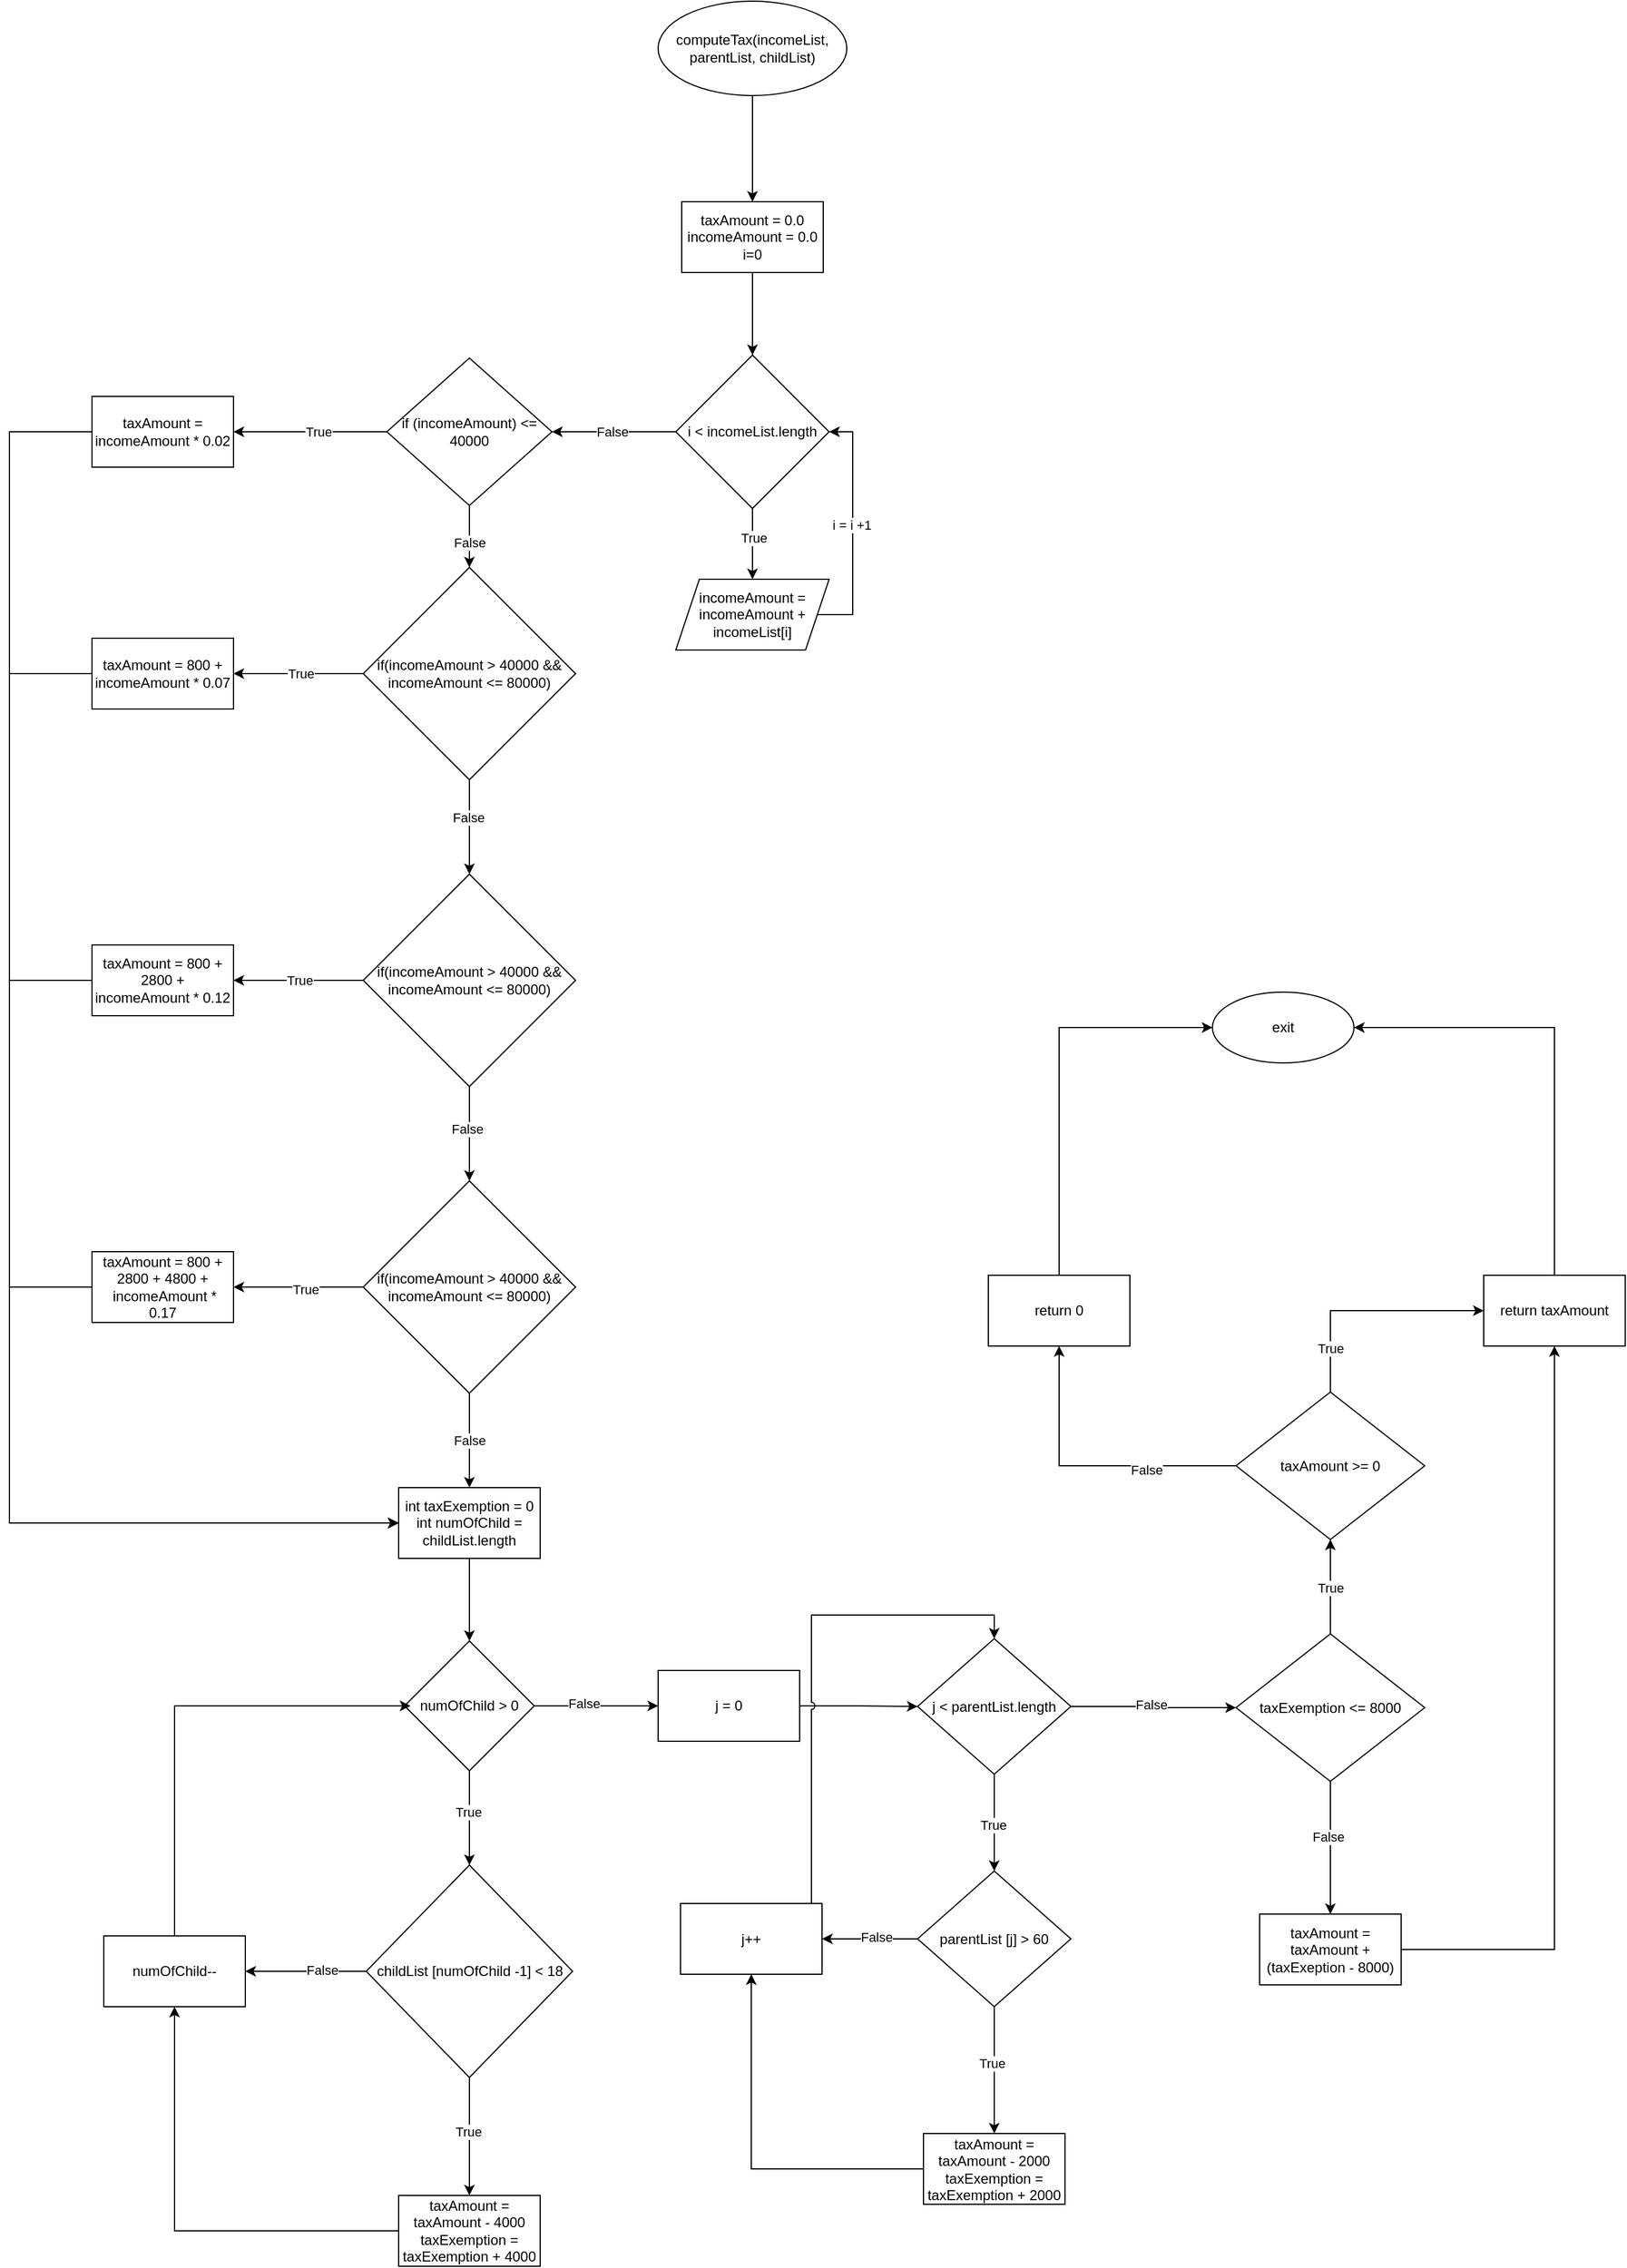 <mxfile version="15.4.3" type="github">
  <diagram id="8rXd7ZJD6_ufsGLInEJ6" name="Page-1">
    <mxGraphModel dx="706" dy="819" grid="1" gridSize="10" guides="1" tooltips="1" connect="1" arrows="1" fold="1" page="1" pageScale="1" pageWidth="827" pageHeight="1169" math="0" shadow="0">
      <root>
        <mxCell id="0" />
        <mxCell id="1" parent="0" />
        <mxCell id="eLDzcsy6LV6fI5223EEZ-4" value="" style="edgeStyle=orthogonalEdgeStyle;rounded=0;orthogonalLoop=1;jettySize=auto;html=1;" parent="1" source="eLDzcsy6LV6fI5223EEZ-1" target="eLDzcsy6LV6fI5223EEZ-3" edge="1">
          <mxGeometry relative="1" as="geometry" />
        </mxCell>
        <mxCell id="eLDzcsy6LV6fI5223EEZ-1" value="computeTax(incomeList, parentList, childList)" style="ellipse;whiteSpace=wrap;html=1;" parent="1" vertex="1">
          <mxGeometry x="600" y="40" width="160" height="80" as="geometry" />
        </mxCell>
        <mxCell id="eLDzcsy6LV6fI5223EEZ-8" value="" style="edgeStyle=orthogonalEdgeStyle;rounded=0;orthogonalLoop=1;jettySize=auto;html=1;" parent="1" source="eLDzcsy6LV6fI5223EEZ-3" target="eLDzcsy6LV6fI5223EEZ-7" edge="1">
          <mxGeometry relative="1" as="geometry" />
        </mxCell>
        <mxCell id="eLDzcsy6LV6fI5223EEZ-3" value="taxAmount = 0.0&lt;br&gt;incomeAmount = 0.0&lt;br&gt;i=0" style="whiteSpace=wrap;html=1;" parent="1" vertex="1">
          <mxGeometry x="620" y="210" width="120" height="60" as="geometry" />
        </mxCell>
        <mxCell id="eLDzcsy6LV6fI5223EEZ-9" style="edgeStyle=orthogonalEdgeStyle;rounded=0;orthogonalLoop=1;jettySize=auto;html=1;exitX=0.5;exitY=1;exitDx=0;exitDy=0;" parent="1" source="eLDzcsy6LV6fI5223EEZ-7" target="eLDzcsy6LV6fI5223EEZ-10" edge="1">
          <mxGeometry relative="1" as="geometry">
            <mxPoint x="680" y="520" as="targetPoint" />
          </mxGeometry>
        </mxCell>
        <mxCell id="eLDzcsy6LV6fI5223EEZ-12" value="True" style="edgeLabel;html=1;align=center;verticalAlign=middle;resizable=0;points=[];" parent="eLDzcsy6LV6fI5223EEZ-9" vertex="1" connectable="0">
          <mxGeometry x="-0.167" y="1" relative="1" as="geometry">
            <mxPoint as="offset" />
          </mxGeometry>
        </mxCell>
        <mxCell id="eLDzcsy6LV6fI5223EEZ-17" value="" style="edgeStyle=orthogonalEdgeStyle;rounded=0;orthogonalLoop=1;jettySize=auto;html=1;" parent="1" source="eLDzcsy6LV6fI5223EEZ-7" target="eLDzcsy6LV6fI5223EEZ-16" edge="1">
          <mxGeometry relative="1" as="geometry" />
        </mxCell>
        <mxCell id="eLDzcsy6LV6fI5223EEZ-18" value="False" style="edgeLabel;html=1;align=center;verticalAlign=middle;resizable=0;points=[];" parent="eLDzcsy6LV6fI5223EEZ-17" vertex="1" connectable="0">
          <mxGeometry x="0.029" relative="1" as="geometry">
            <mxPoint as="offset" />
          </mxGeometry>
        </mxCell>
        <mxCell id="eLDzcsy6LV6fI5223EEZ-7" value="i &amp;lt; incomeList.length" style="rhombus;whiteSpace=wrap;html=1;" parent="1" vertex="1">
          <mxGeometry x="615" y="340" width="130" height="130" as="geometry" />
        </mxCell>
        <mxCell id="eLDzcsy6LV6fI5223EEZ-11" style="edgeStyle=orthogonalEdgeStyle;rounded=0;orthogonalLoop=1;jettySize=auto;html=1;exitX=1;exitY=0.5;exitDx=0;exitDy=0;entryX=1;entryY=0.5;entryDx=0;entryDy=0;" parent="1" source="eLDzcsy6LV6fI5223EEZ-10" target="eLDzcsy6LV6fI5223EEZ-7" edge="1">
          <mxGeometry relative="1" as="geometry">
            <Array as="points">
              <mxPoint x="765" y="560" />
              <mxPoint x="765" y="405" />
            </Array>
          </mxGeometry>
        </mxCell>
        <mxCell id="eLDzcsy6LV6fI5223EEZ-13" value="i = i +1" style="edgeLabel;html=1;align=center;verticalAlign=middle;resizable=0;points=[];" parent="eLDzcsy6LV6fI5223EEZ-11" vertex="1" connectable="0">
          <mxGeometry x="0.034" y="1" relative="1" as="geometry">
            <mxPoint as="offset" />
          </mxGeometry>
        </mxCell>
        <mxCell id="eLDzcsy6LV6fI5223EEZ-10" value="incomeAmount = incomeAmount + incomeList[i]" style="shape=parallelogram;perimeter=parallelogramPerimeter;whiteSpace=wrap;html=1;fixedSize=1;" parent="1" vertex="1">
          <mxGeometry x="615" y="530" width="130" height="60" as="geometry" />
        </mxCell>
        <mxCell id="eLDzcsy6LV6fI5223EEZ-21" value="" style="edgeStyle=orthogonalEdgeStyle;rounded=0;orthogonalLoop=1;jettySize=auto;html=1;" parent="1" source="eLDzcsy6LV6fI5223EEZ-16" target="eLDzcsy6LV6fI5223EEZ-20" edge="1">
          <mxGeometry relative="1" as="geometry" />
        </mxCell>
        <mxCell id="eLDzcsy6LV6fI5223EEZ-22" value="True" style="edgeLabel;html=1;align=center;verticalAlign=middle;resizable=0;points=[];" parent="eLDzcsy6LV6fI5223EEZ-21" vertex="1" connectable="0">
          <mxGeometry x="-0.111" relative="1" as="geometry">
            <mxPoint as="offset" />
          </mxGeometry>
        </mxCell>
        <mxCell id="eLDzcsy6LV6fI5223EEZ-28" style="edgeStyle=orthogonalEdgeStyle;rounded=0;orthogonalLoop=1;jettySize=auto;html=1;entryX=0.5;entryY=0;entryDx=0;entryDy=0;" parent="1" source="eLDzcsy6LV6fI5223EEZ-16" target="eLDzcsy6LV6fI5223EEZ-26" edge="1">
          <mxGeometry relative="1" as="geometry" />
        </mxCell>
        <mxCell id="eLDzcsy6LV6fI5223EEZ-29" value="False" style="edgeLabel;html=1;align=center;verticalAlign=middle;resizable=0;points=[];" parent="eLDzcsy6LV6fI5223EEZ-28" vertex="1" connectable="0">
          <mxGeometry x="0.2" relative="1" as="geometry">
            <mxPoint as="offset" />
          </mxGeometry>
        </mxCell>
        <mxCell id="eLDzcsy6LV6fI5223EEZ-16" value="if (incomeAmount) &amp;lt;= 40000" style="rhombus;whiteSpace=wrap;html=1;" parent="1" vertex="1">
          <mxGeometry x="370" y="342.5" width="140" height="125" as="geometry" />
        </mxCell>
        <mxCell id="eLDzcsy6LV6fI5223EEZ-20" value="taxAmount = incomeAmount * 0.02" style="whiteSpace=wrap;html=1;" parent="1" vertex="1">
          <mxGeometry x="120" y="375" width="120" height="60" as="geometry" />
        </mxCell>
        <mxCell id="eLDzcsy6LV6fI5223EEZ-34" value="" style="edgeStyle=orthogonalEdgeStyle;rounded=0;orthogonalLoop=1;jettySize=auto;html=1;" parent="1" source="eLDzcsy6LV6fI5223EEZ-26" target="eLDzcsy6LV6fI5223EEZ-33" edge="1">
          <mxGeometry relative="1" as="geometry" />
        </mxCell>
        <mxCell id="eLDzcsy6LV6fI5223EEZ-37" value="False" style="edgeLabel;html=1;align=center;verticalAlign=middle;resizable=0;points=[];" parent="eLDzcsy6LV6fI5223EEZ-34" vertex="1" connectable="0">
          <mxGeometry x="-0.2" y="-1" relative="1" as="geometry">
            <mxPoint as="offset" />
          </mxGeometry>
        </mxCell>
        <mxCell id="eLDzcsy6LV6fI5223EEZ-40" value="" style="edgeStyle=orthogonalEdgeStyle;rounded=0;orthogonalLoop=1;jettySize=auto;html=1;" parent="1" source="eLDzcsy6LV6fI5223EEZ-26" target="eLDzcsy6LV6fI5223EEZ-39" edge="1">
          <mxGeometry relative="1" as="geometry" />
        </mxCell>
        <mxCell id="K2frcegeoW0lDcCDsj6_-1" value="True" style="edgeLabel;html=1;align=center;verticalAlign=middle;resizable=0;points=[];" vertex="1" connectable="0" parent="eLDzcsy6LV6fI5223EEZ-40">
          <mxGeometry x="-0.036" relative="1" as="geometry">
            <mxPoint as="offset" />
          </mxGeometry>
        </mxCell>
        <mxCell id="eLDzcsy6LV6fI5223EEZ-26" value="if(incomeAmount &amp;gt; 40000 &amp;amp;&amp;amp; incomeAmount &amp;lt;= 80000)" style="rhombus;whiteSpace=wrap;html=1;" parent="1" vertex="1">
          <mxGeometry x="350" y="520" width="180" height="180" as="geometry" />
        </mxCell>
        <mxCell id="eLDzcsy6LV6fI5223EEZ-36" value="" style="edgeStyle=orthogonalEdgeStyle;rounded=0;orthogonalLoop=1;jettySize=auto;html=1;" parent="1" source="eLDzcsy6LV6fI5223EEZ-33" target="eLDzcsy6LV6fI5223EEZ-35" edge="1">
          <mxGeometry relative="1" as="geometry" />
        </mxCell>
        <mxCell id="eLDzcsy6LV6fI5223EEZ-38" value="False" style="edgeLabel;html=1;align=center;verticalAlign=middle;resizable=0;points=[];" parent="eLDzcsy6LV6fI5223EEZ-36" vertex="1" connectable="0">
          <mxGeometry x="-0.1" y="-2" relative="1" as="geometry">
            <mxPoint as="offset" />
          </mxGeometry>
        </mxCell>
        <mxCell id="eLDzcsy6LV6fI5223EEZ-42" value="" style="edgeStyle=orthogonalEdgeStyle;rounded=0;orthogonalLoop=1;jettySize=auto;html=1;" parent="1" source="eLDzcsy6LV6fI5223EEZ-33" target="eLDzcsy6LV6fI5223EEZ-41" edge="1">
          <mxGeometry relative="1" as="geometry" />
        </mxCell>
        <mxCell id="K2frcegeoW0lDcCDsj6_-2" value="True" style="edgeLabel;html=1;align=center;verticalAlign=middle;resizable=0;points=[];" vertex="1" connectable="0" parent="eLDzcsy6LV6fI5223EEZ-42">
          <mxGeometry x="-0.018" relative="1" as="geometry">
            <mxPoint as="offset" />
          </mxGeometry>
        </mxCell>
        <mxCell id="eLDzcsy6LV6fI5223EEZ-33" value="if(incomeAmount &amp;gt; 40000 &amp;amp;&amp;amp; incomeAmount &amp;lt;= 80000)" style="rhombus;whiteSpace=wrap;html=1;" parent="1" vertex="1">
          <mxGeometry x="350" y="780" width="180" height="180" as="geometry" />
        </mxCell>
        <mxCell id="eLDzcsy6LV6fI5223EEZ-44" value="" style="edgeStyle=orthogonalEdgeStyle;rounded=0;orthogonalLoop=1;jettySize=auto;html=1;" parent="1" source="eLDzcsy6LV6fI5223EEZ-35" target="eLDzcsy6LV6fI5223EEZ-43" edge="1">
          <mxGeometry relative="1" as="geometry" />
        </mxCell>
        <mxCell id="K2frcegeoW0lDcCDsj6_-3" value="True" style="edgeLabel;html=1;align=center;verticalAlign=middle;resizable=0;points=[];" vertex="1" connectable="0" parent="eLDzcsy6LV6fI5223EEZ-44">
          <mxGeometry x="-0.109" y="2" relative="1" as="geometry">
            <mxPoint as="offset" />
          </mxGeometry>
        </mxCell>
        <mxCell id="eLDzcsy6LV6fI5223EEZ-51" value="False" style="edgeStyle=orthogonalEdgeStyle;rounded=0;orthogonalLoop=1;jettySize=auto;html=1;entryX=0.5;entryY=0;entryDx=0;entryDy=0;" parent="1" source="eLDzcsy6LV6fI5223EEZ-35" target="eLDzcsy6LV6fI5223EEZ-46" edge="1">
          <mxGeometry relative="1" as="geometry" />
        </mxCell>
        <mxCell id="eLDzcsy6LV6fI5223EEZ-35" value="if(incomeAmount &amp;gt; 40000 &amp;amp;&amp;amp; incomeAmount &amp;lt;= 80000)" style="rhombus;whiteSpace=wrap;html=1;" parent="1" vertex="1">
          <mxGeometry x="350" y="1040" width="180" height="180" as="geometry" />
        </mxCell>
        <mxCell id="eLDzcsy6LV6fI5223EEZ-47" value="" style="edgeStyle=orthogonalEdgeStyle;rounded=0;orthogonalLoop=1;jettySize=auto;html=1;exitX=0;exitY=0.5;exitDx=0;exitDy=0;" parent="1" source="eLDzcsy6LV6fI5223EEZ-20" target="eLDzcsy6LV6fI5223EEZ-46" edge="1">
          <mxGeometry relative="1" as="geometry">
            <Array as="points">
              <mxPoint x="50" y="405" />
              <mxPoint x="50" y="1330" />
            </Array>
          </mxGeometry>
        </mxCell>
        <mxCell id="eLDzcsy6LV6fI5223EEZ-48" style="edgeStyle=orthogonalEdgeStyle;rounded=0;orthogonalLoop=1;jettySize=auto;html=1;entryX=0;entryY=0.5;entryDx=0;entryDy=0;" parent="1" source="eLDzcsy6LV6fI5223EEZ-39" target="eLDzcsy6LV6fI5223EEZ-46" edge="1">
          <mxGeometry relative="1" as="geometry">
            <mxPoint x="50" y="610" as="targetPoint" />
            <Array as="points">
              <mxPoint x="50" y="610" />
              <mxPoint x="50" y="1330" />
            </Array>
          </mxGeometry>
        </mxCell>
        <mxCell id="eLDzcsy6LV6fI5223EEZ-39" value="taxAmount = 800 + incomeAmount * 0.07" style="whiteSpace=wrap;html=1;" parent="1" vertex="1">
          <mxGeometry x="120" y="580" width="120" height="60" as="geometry" />
        </mxCell>
        <mxCell id="eLDzcsy6LV6fI5223EEZ-49" style="edgeStyle=orthogonalEdgeStyle;rounded=0;orthogonalLoop=1;jettySize=auto;html=1;entryX=0;entryY=0.5;entryDx=0;entryDy=0;" parent="1" source="eLDzcsy6LV6fI5223EEZ-41" target="eLDzcsy6LV6fI5223EEZ-46" edge="1">
          <mxGeometry relative="1" as="geometry">
            <mxPoint x="50" y="870" as="targetPoint" />
            <Array as="points">
              <mxPoint x="50" y="870" />
              <mxPoint x="50" y="1330" />
            </Array>
          </mxGeometry>
        </mxCell>
        <mxCell id="eLDzcsy6LV6fI5223EEZ-41" value="&lt;span&gt;taxAmount = 800 + 2800 + incomeAmount * 0.12&lt;/span&gt;" style="whiteSpace=wrap;html=1;" parent="1" vertex="1">
          <mxGeometry x="120" y="840" width="120" height="60" as="geometry" />
        </mxCell>
        <mxCell id="eLDzcsy6LV6fI5223EEZ-50" style="edgeStyle=orthogonalEdgeStyle;rounded=0;orthogonalLoop=1;jettySize=auto;html=1;entryX=0;entryY=0.5;entryDx=0;entryDy=0;" parent="1" source="eLDzcsy6LV6fI5223EEZ-43" target="eLDzcsy6LV6fI5223EEZ-46" edge="1">
          <mxGeometry relative="1" as="geometry">
            <Array as="points">
              <mxPoint x="50" y="1130" />
              <mxPoint x="50" y="1330" />
            </Array>
          </mxGeometry>
        </mxCell>
        <mxCell id="eLDzcsy6LV6fI5223EEZ-43" value="&lt;span&gt;taxAmount = 800 + 2800 + 4800 + &amp;nbsp;incomeAmount * 0.17&lt;/span&gt;" style="whiteSpace=wrap;html=1;" parent="1" vertex="1">
          <mxGeometry x="120" y="1100" width="120" height="60" as="geometry" />
        </mxCell>
        <mxCell id="eLDzcsy6LV6fI5223EEZ-53" value="" style="edgeStyle=orthogonalEdgeStyle;rounded=0;orthogonalLoop=1;jettySize=auto;html=1;" parent="1" source="eLDzcsy6LV6fI5223EEZ-46" target="eLDzcsy6LV6fI5223EEZ-52" edge="1">
          <mxGeometry relative="1" as="geometry" />
        </mxCell>
        <mxCell id="eLDzcsy6LV6fI5223EEZ-46" value="int taxExemption = 0&lt;br&gt;int numOfChild = childList.length" style="whiteSpace=wrap;html=1;" parent="1" vertex="1">
          <mxGeometry x="380" y="1300" width="120" height="60" as="geometry" />
        </mxCell>
        <mxCell id="eLDzcsy6LV6fI5223EEZ-55" value="" style="edgeStyle=orthogonalEdgeStyle;rounded=0;orthogonalLoop=1;jettySize=auto;html=1;" parent="1" source="eLDzcsy6LV6fI5223EEZ-52" target="eLDzcsy6LV6fI5223EEZ-54" edge="1">
          <mxGeometry relative="1" as="geometry" />
        </mxCell>
        <mxCell id="eLDzcsy6LV6fI5223EEZ-65" value="True" style="edgeLabel;html=1;align=center;verticalAlign=middle;resizable=0;points=[];" parent="eLDzcsy6LV6fI5223EEZ-55" vertex="1" connectable="0">
          <mxGeometry x="-0.125" y="-1" relative="1" as="geometry">
            <mxPoint as="offset" />
          </mxGeometry>
        </mxCell>
        <mxCell id="eLDzcsy6LV6fI5223EEZ-69" value="" style="edgeStyle=orthogonalEdgeStyle;rounded=0;orthogonalLoop=1;jettySize=auto;html=1;" parent="1" source="eLDzcsy6LV6fI5223EEZ-52" target="eLDzcsy6LV6fI5223EEZ-68" edge="1">
          <mxGeometry relative="1" as="geometry" />
        </mxCell>
        <mxCell id="K2frcegeoW0lDcCDsj6_-4" value="False" style="edgeLabel;html=1;align=center;verticalAlign=middle;resizable=0;points=[];" vertex="1" connectable="0" parent="eLDzcsy6LV6fI5223EEZ-69">
          <mxGeometry x="-0.2" y="2" relative="1" as="geometry">
            <mxPoint as="offset" />
          </mxGeometry>
        </mxCell>
        <mxCell id="eLDzcsy6LV6fI5223EEZ-52" value="numOfChild &amp;gt; 0" style="rhombus;whiteSpace=wrap;html=1;" parent="1" vertex="1">
          <mxGeometry x="385" y="1430" width="110" height="110" as="geometry" />
        </mxCell>
        <mxCell id="eLDzcsy6LV6fI5223EEZ-57" value="" style="edgeStyle=orthogonalEdgeStyle;rounded=0;orthogonalLoop=1;jettySize=auto;html=1;" parent="1" source="eLDzcsy6LV6fI5223EEZ-54" target="eLDzcsy6LV6fI5223EEZ-56" edge="1">
          <mxGeometry relative="1" as="geometry" />
        </mxCell>
        <mxCell id="eLDzcsy6LV6fI5223EEZ-64" value="True" style="edgeLabel;html=1;align=center;verticalAlign=middle;resizable=0;points=[];" parent="eLDzcsy6LV6fI5223EEZ-57" vertex="1" connectable="0">
          <mxGeometry x="-0.08" y="-1" relative="1" as="geometry">
            <mxPoint as="offset" />
          </mxGeometry>
        </mxCell>
        <mxCell id="eLDzcsy6LV6fI5223EEZ-62" style="edgeStyle=orthogonalEdgeStyle;rounded=0;orthogonalLoop=1;jettySize=auto;html=1;" parent="1" source="eLDzcsy6LV6fI5223EEZ-54" target="eLDzcsy6LV6fI5223EEZ-59" edge="1">
          <mxGeometry relative="1" as="geometry" />
        </mxCell>
        <mxCell id="eLDzcsy6LV6fI5223EEZ-63" value="False" style="edgeLabel;html=1;align=center;verticalAlign=middle;resizable=0;points=[];" parent="eLDzcsy6LV6fI5223EEZ-62" vertex="1" connectable="0">
          <mxGeometry x="-0.241" y="-1" relative="1" as="geometry">
            <mxPoint x="1" as="offset" />
          </mxGeometry>
        </mxCell>
        <mxCell id="eLDzcsy6LV6fI5223EEZ-54" value="childList [numOfChild -1] &amp;lt; 18" style="rhombus;whiteSpace=wrap;html=1;" parent="1" vertex="1">
          <mxGeometry x="352.5" y="1620" width="175" height="180" as="geometry" />
        </mxCell>
        <mxCell id="eLDzcsy6LV6fI5223EEZ-60" value="" style="edgeStyle=orthogonalEdgeStyle;rounded=0;orthogonalLoop=1;jettySize=auto;html=1;" parent="1" source="eLDzcsy6LV6fI5223EEZ-56" target="eLDzcsy6LV6fI5223EEZ-59" edge="1">
          <mxGeometry relative="1" as="geometry" />
        </mxCell>
        <mxCell id="eLDzcsy6LV6fI5223EEZ-56" value="taxAmount = taxAmount - 4000&lt;br&gt;taxExemption = taxExemption + 4000" style="whiteSpace=wrap;html=1;" parent="1" vertex="1">
          <mxGeometry x="380" y="1900" width="120" height="60" as="geometry" />
        </mxCell>
        <mxCell id="eLDzcsy6LV6fI5223EEZ-61" style="edgeStyle=orthogonalEdgeStyle;rounded=0;orthogonalLoop=1;jettySize=auto;html=1;" parent="1" source="eLDzcsy6LV6fI5223EEZ-59" edge="1">
          <mxGeometry relative="1" as="geometry">
            <mxPoint x="390" y="1485" as="targetPoint" />
            <Array as="points">
              <mxPoint x="190" y="1485" />
            </Array>
          </mxGeometry>
        </mxCell>
        <mxCell id="eLDzcsy6LV6fI5223EEZ-59" value="numOfChild--" style="whiteSpace=wrap;html=1;" parent="1" vertex="1">
          <mxGeometry x="130" y="1680" width="120" height="60" as="geometry" />
        </mxCell>
        <mxCell id="eLDzcsy6LV6fI5223EEZ-71" value="" style="edgeStyle=orthogonalEdgeStyle;rounded=0;orthogonalLoop=1;jettySize=auto;html=1;" parent="1" source="eLDzcsy6LV6fI5223EEZ-68" target="eLDzcsy6LV6fI5223EEZ-70" edge="1">
          <mxGeometry relative="1" as="geometry" />
        </mxCell>
        <mxCell id="eLDzcsy6LV6fI5223EEZ-68" value="j = 0" style="whiteSpace=wrap;html=1;" parent="1" vertex="1">
          <mxGeometry x="600" y="1455" width="120" height="60" as="geometry" />
        </mxCell>
        <mxCell id="eLDzcsy6LV6fI5223EEZ-73" value="" style="edgeStyle=orthogonalEdgeStyle;rounded=0;orthogonalLoop=1;jettySize=auto;html=1;" parent="1" source="eLDzcsy6LV6fI5223EEZ-70" target="eLDzcsy6LV6fI5223EEZ-72" edge="1">
          <mxGeometry relative="1" as="geometry" />
        </mxCell>
        <mxCell id="eLDzcsy6LV6fI5223EEZ-79" value="False" style="edgeLabel;html=1;align=center;verticalAlign=middle;resizable=0;points=[];" parent="eLDzcsy6LV6fI5223EEZ-73" vertex="1" connectable="0">
          <mxGeometry x="-0.046" y="2" relative="1" as="geometry">
            <mxPoint as="offset" />
          </mxGeometry>
        </mxCell>
        <mxCell id="eLDzcsy6LV6fI5223EEZ-75" value="" style="edgeStyle=orthogonalEdgeStyle;rounded=0;orthogonalLoop=1;jettySize=auto;html=1;" parent="1" source="eLDzcsy6LV6fI5223EEZ-70" target="eLDzcsy6LV6fI5223EEZ-74" edge="1">
          <mxGeometry relative="1" as="geometry" />
        </mxCell>
        <mxCell id="eLDzcsy6LV6fI5223EEZ-78" value="True" style="edgeLabel;html=1;align=center;verticalAlign=middle;resizable=0;points=[];" parent="eLDzcsy6LV6fI5223EEZ-75" vertex="1" connectable="0">
          <mxGeometry x="0.034" y="-1" relative="1" as="geometry">
            <mxPoint as="offset" />
          </mxGeometry>
        </mxCell>
        <mxCell id="eLDzcsy6LV6fI5223EEZ-70" value="j &amp;lt; parentList.length" style="rhombus;whiteSpace=wrap;html=1;" parent="1" vertex="1">
          <mxGeometry x="820" y="1428" width="130" height="115" as="geometry" />
        </mxCell>
        <mxCell id="eLDzcsy6LV6fI5223EEZ-87" value="" style="edgeStyle=orthogonalEdgeStyle;rounded=0;jumpStyle=arc;orthogonalLoop=1;jettySize=auto;html=1;" parent="1" source="eLDzcsy6LV6fI5223EEZ-72" target="eLDzcsy6LV6fI5223EEZ-86" edge="1">
          <mxGeometry relative="1" as="geometry" />
        </mxCell>
        <mxCell id="K2frcegeoW0lDcCDsj6_-5" value="True" style="edgeLabel;html=1;align=center;verticalAlign=middle;resizable=0;points=[];" vertex="1" connectable="0" parent="eLDzcsy6LV6fI5223EEZ-87">
          <mxGeometry x="-0.025" relative="1" as="geometry">
            <mxPoint as="offset" />
          </mxGeometry>
        </mxCell>
        <mxCell id="eLDzcsy6LV6fI5223EEZ-89" value="" style="edgeStyle=orthogonalEdgeStyle;rounded=0;jumpStyle=arc;orthogonalLoop=1;jettySize=auto;html=1;" parent="1" source="eLDzcsy6LV6fI5223EEZ-72" target="eLDzcsy6LV6fI5223EEZ-88" edge="1">
          <mxGeometry relative="1" as="geometry" />
        </mxCell>
        <mxCell id="eLDzcsy6LV6fI5223EEZ-90" value="False" style="edgeLabel;html=1;align=center;verticalAlign=middle;resizable=0;points=[];" parent="eLDzcsy6LV6fI5223EEZ-89" vertex="1" connectable="0">
          <mxGeometry x="-0.164" y="-2" relative="1" as="geometry">
            <mxPoint as="offset" />
          </mxGeometry>
        </mxCell>
        <mxCell id="eLDzcsy6LV6fI5223EEZ-72" value="taxExemption &amp;lt;= 8000" style="rhombus;whiteSpace=wrap;html=1;" parent="1" vertex="1">
          <mxGeometry x="1090" y="1424" width="160" height="125" as="geometry" />
        </mxCell>
        <mxCell id="eLDzcsy6LV6fI5223EEZ-77" value="" style="edgeStyle=orthogonalEdgeStyle;rounded=0;orthogonalLoop=1;jettySize=auto;html=1;" parent="1" source="eLDzcsy6LV6fI5223EEZ-74" target="eLDzcsy6LV6fI5223EEZ-76" edge="1">
          <mxGeometry relative="1" as="geometry" />
        </mxCell>
        <mxCell id="eLDzcsy6LV6fI5223EEZ-80" value="True" style="edgeLabel;html=1;align=center;verticalAlign=middle;resizable=0;points=[];" parent="eLDzcsy6LV6fI5223EEZ-77" vertex="1" connectable="0">
          <mxGeometry x="-0.111" y="-2" relative="1" as="geometry">
            <mxPoint as="offset" />
          </mxGeometry>
        </mxCell>
        <mxCell id="eLDzcsy6LV6fI5223EEZ-82" value="" style="edgeStyle=orthogonalEdgeStyle;rounded=0;orthogonalLoop=1;jettySize=auto;html=1;" parent="1" source="eLDzcsy6LV6fI5223EEZ-74" target="eLDzcsy6LV6fI5223EEZ-81" edge="1">
          <mxGeometry relative="1" as="geometry" />
        </mxCell>
        <mxCell id="eLDzcsy6LV6fI5223EEZ-83" value="False" style="edgeLabel;html=1;align=center;verticalAlign=middle;resizable=0;points=[];" parent="eLDzcsy6LV6fI5223EEZ-82" vertex="1" connectable="0">
          <mxGeometry x="-0.132" y="-2" relative="1" as="geometry">
            <mxPoint as="offset" />
          </mxGeometry>
        </mxCell>
        <mxCell id="eLDzcsy6LV6fI5223EEZ-74" value="parentList [j] &amp;gt; 60" style="rhombus;whiteSpace=wrap;html=1;" parent="1" vertex="1">
          <mxGeometry x="820" y="1625" width="130" height="115" as="geometry" />
        </mxCell>
        <mxCell id="eLDzcsy6LV6fI5223EEZ-84" style="edgeStyle=orthogonalEdgeStyle;rounded=0;orthogonalLoop=1;jettySize=auto;html=1;entryX=0.5;entryY=1;entryDx=0;entryDy=0;" parent="1" source="eLDzcsy6LV6fI5223EEZ-76" target="eLDzcsy6LV6fI5223EEZ-81" edge="1">
          <mxGeometry relative="1" as="geometry" />
        </mxCell>
        <mxCell id="eLDzcsy6LV6fI5223EEZ-76" value="taxAmount = taxAmount - 2000&lt;br&gt;taxExemption = taxExemption + 2000" style="whiteSpace=wrap;html=1;" parent="1" vertex="1">
          <mxGeometry x="825" y="1847.5" width="120" height="60" as="geometry" />
        </mxCell>
        <mxCell id="eLDzcsy6LV6fI5223EEZ-85" style="edgeStyle=orthogonalEdgeStyle;rounded=0;orthogonalLoop=1;jettySize=auto;html=1;exitX=0.5;exitY=0;exitDx=0;exitDy=0;entryX=0.5;entryY=0;entryDx=0;entryDy=0;jumpStyle=arc;" parent="1" source="eLDzcsy6LV6fI5223EEZ-81" target="eLDzcsy6LV6fI5223EEZ-70" edge="1">
          <mxGeometry relative="1" as="geometry">
            <Array as="points">
              <mxPoint x="730" y="1652" />
              <mxPoint x="730" y="1408" />
              <mxPoint x="885" y="1408" />
            </Array>
          </mxGeometry>
        </mxCell>
        <mxCell id="eLDzcsy6LV6fI5223EEZ-81" value="j++" style="whiteSpace=wrap;html=1;" parent="1" vertex="1">
          <mxGeometry x="619" y="1652.5" width="120" height="60" as="geometry" />
        </mxCell>
        <mxCell id="eLDzcsy6LV6fI5223EEZ-93" style="edgeStyle=orthogonalEdgeStyle;rounded=0;jumpStyle=arc;orthogonalLoop=1;jettySize=auto;html=1;entryX=0;entryY=0.5;entryDx=0;entryDy=0;exitX=0.5;exitY=0;exitDx=0;exitDy=0;" parent="1" source="eLDzcsy6LV6fI5223EEZ-86" target="eLDzcsy6LV6fI5223EEZ-91" edge="1">
          <mxGeometry relative="1" as="geometry" />
        </mxCell>
        <mxCell id="eLDzcsy6LV6fI5223EEZ-94" value="True" style="edgeLabel;html=1;align=center;verticalAlign=middle;resizable=0;points=[];" parent="eLDzcsy6LV6fI5223EEZ-93" vertex="1" connectable="0">
          <mxGeometry x="-0.613" relative="1" as="geometry">
            <mxPoint y="1" as="offset" />
          </mxGeometry>
        </mxCell>
        <mxCell id="eLDzcsy6LV6fI5223EEZ-97" value="" style="edgeStyle=orthogonalEdgeStyle;rounded=0;jumpStyle=arc;orthogonalLoop=1;jettySize=auto;html=1;" parent="1" source="eLDzcsy6LV6fI5223EEZ-86" target="eLDzcsy6LV6fI5223EEZ-96" edge="1">
          <mxGeometry relative="1" as="geometry" />
        </mxCell>
        <mxCell id="eLDzcsy6LV6fI5223EEZ-98" value="False" style="edgeLabel;html=1;align=center;verticalAlign=middle;resizable=0;points=[];" parent="eLDzcsy6LV6fI5223EEZ-97" vertex="1" connectable="0">
          <mxGeometry x="-0.393" y="3" relative="1" as="geometry">
            <mxPoint as="offset" />
          </mxGeometry>
        </mxCell>
        <mxCell id="eLDzcsy6LV6fI5223EEZ-86" value="taxAmount &amp;gt;= 0" style="rhombus;whiteSpace=wrap;html=1;" parent="1" vertex="1">
          <mxGeometry x="1090" y="1219" width="160" height="125" as="geometry" />
        </mxCell>
        <mxCell id="eLDzcsy6LV6fI5223EEZ-92" value="" style="edgeStyle=orthogonalEdgeStyle;rounded=0;jumpStyle=arc;orthogonalLoop=1;jettySize=auto;html=1;" parent="1" source="eLDzcsy6LV6fI5223EEZ-88" target="eLDzcsy6LV6fI5223EEZ-91" edge="1">
          <mxGeometry relative="1" as="geometry" />
        </mxCell>
        <mxCell id="eLDzcsy6LV6fI5223EEZ-88" value="taxAmount = taxAmount + (taxExeption - 8000)" style="whiteSpace=wrap;html=1;" parent="1" vertex="1">
          <mxGeometry x="1110" y="1661.5" width="120" height="60" as="geometry" />
        </mxCell>
        <mxCell id="eLDzcsy6LV6fI5223EEZ-102" style="edgeStyle=orthogonalEdgeStyle;rounded=0;jumpStyle=arc;orthogonalLoop=1;jettySize=auto;html=1;entryX=1;entryY=0.5;entryDx=0;entryDy=0;exitX=0.5;exitY=0;exitDx=0;exitDy=0;" parent="1" source="eLDzcsy6LV6fI5223EEZ-91" target="eLDzcsy6LV6fI5223EEZ-99" edge="1">
          <mxGeometry relative="1" as="geometry" />
        </mxCell>
        <mxCell id="eLDzcsy6LV6fI5223EEZ-91" value="return taxAmount" style="whiteSpace=wrap;html=1;" parent="1" vertex="1">
          <mxGeometry x="1300" y="1120" width="120" height="60" as="geometry" />
        </mxCell>
        <mxCell id="eLDzcsy6LV6fI5223EEZ-100" value="" style="edgeStyle=orthogonalEdgeStyle;rounded=0;jumpStyle=arc;orthogonalLoop=1;jettySize=auto;html=1;exitX=0.5;exitY=0;exitDx=0;exitDy=0;entryX=0;entryY=0.5;entryDx=0;entryDy=0;" parent="1" source="eLDzcsy6LV6fI5223EEZ-96" target="eLDzcsy6LV6fI5223EEZ-99" edge="1">
          <mxGeometry relative="1" as="geometry" />
        </mxCell>
        <mxCell id="eLDzcsy6LV6fI5223EEZ-96" value="return 0" style="whiteSpace=wrap;html=1;" parent="1" vertex="1">
          <mxGeometry x="880" y="1120" width="120" height="60" as="geometry" />
        </mxCell>
        <mxCell id="eLDzcsy6LV6fI5223EEZ-99" value="exit" style="ellipse;whiteSpace=wrap;html=1;" parent="1" vertex="1">
          <mxGeometry x="1070" y="880" width="120" height="60" as="geometry" />
        </mxCell>
      </root>
    </mxGraphModel>
  </diagram>
</mxfile>
